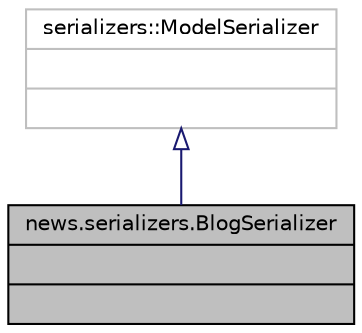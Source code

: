 digraph "news.serializers.BlogSerializer"
{
  edge [fontname="Helvetica",fontsize="10",labelfontname="Helvetica",labelfontsize="10"];
  node [fontname="Helvetica",fontsize="10",shape=record];
  Node0 [label="{news.serializers.BlogSerializer\n||}",height=0.2,width=0.4,color="black", fillcolor="grey75", style="filled", fontcolor="black"];
  Node1 -> Node0 [dir="back",color="midnightblue",fontsize="10",style="solid",arrowtail="onormal"];
  Node1 [label="{serializers::ModelSerializer\n||}",height=0.2,width=0.4,color="grey75", fillcolor="white", style="filled"];
}
